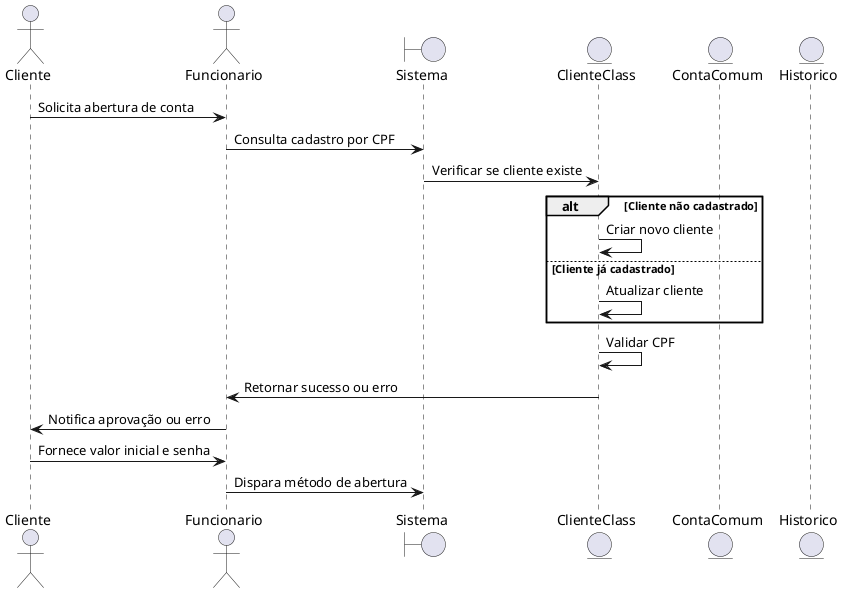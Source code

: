 @startuml AnaliseRequisitosCasoUso
actor Cliente
actor Funcionario
boundary Sistema
entity ClienteClass
entity ContaComum
entity Historico

Cliente -> Funcionario: Solicita abertura de conta
Funcionario -> Sistema: Consulta cadastro por CPF
Sistema -> ClienteClass: Verificar se cliente existe

alt Cliente não cadastrado
    ClienteClass -> ClienteClass: Criar novo cliente
else Cliente já cadastrado
    ClienteClass -> ClienteClass: Atualizar cliente
end

ClienteClass -> ClienteClass: Validar CPF
ClienteClass -> Funcionario: Retornar sucesso ou erro
Funcionario -> Cliente: Notifica aprovação ou erro

Cliente -> Funcionario: Fornece valor inicial e senha
Funcionario -> Sistema: Dispara método de abertura
@enduml